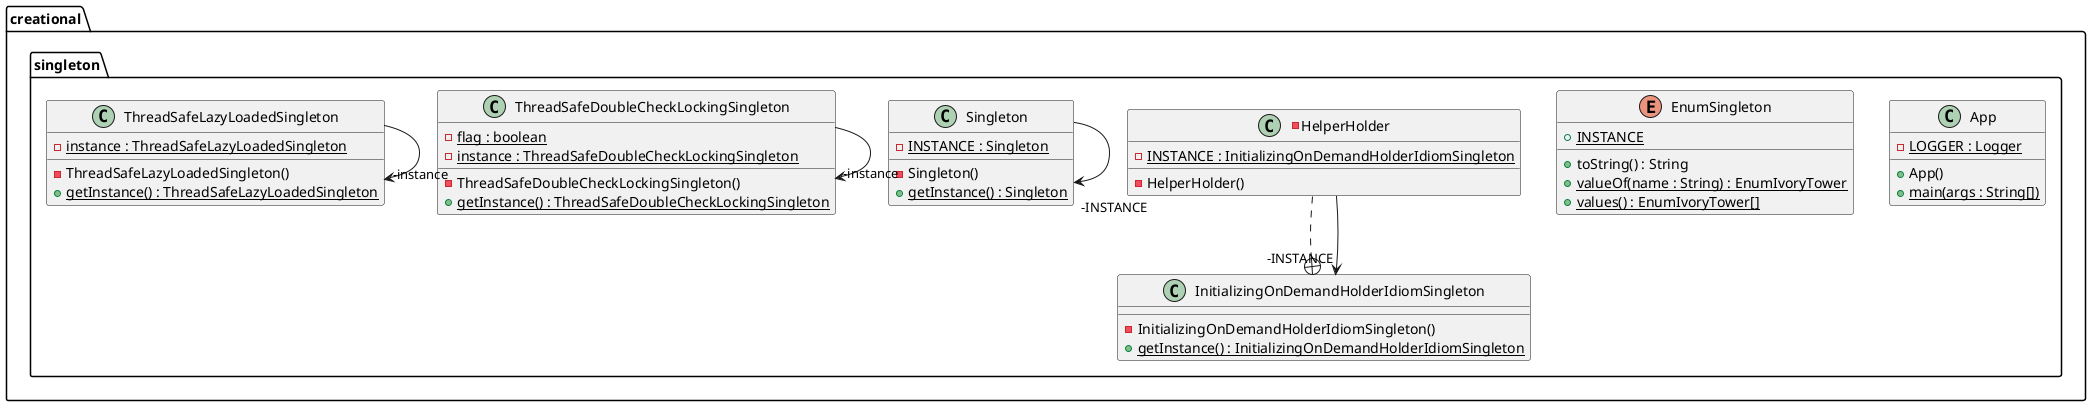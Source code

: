 @startuml
package creational.singleton {
  class App {
    - LOGGER : Logger {static}
    + App()
    + main(args : String[]) {static}
  }
  enum EnumSingleton {
    + INSTANCE {static}
    + toString() : String
    + valueOf(name : String) : EnumIvoryTower {static}
    + values() : EnumIvoryTower[] {static}
  }
  class InitializingOnDemandHolderIdiomSingleton {
    - InitializingOnDemandHolderIdiomSingleton()
    + getInstance() : InitializingOnDemandHolderIdiomSingleton {static}
  }
  -class HelperHolder {
    - INSTANCE : InitializingOnDemandHolderIdiomSingleton {static}
    - HelperHolder()
  }
  class Singleton {
    - INSTANCE : Singleton {static}
    - Singleton()
    + getInstance() : Singleton {static}
  }
  class ThreadSafeDoubleCheckLockingSingleton {
    - flag : boolean {static}
    - instance : ThreadSafeDoubleCheckLockingSingleton {static}
    - ThreadSafeDoubleCheckLockingSingleton()
    + getInstance() : ThreadSafeDoubleCheckLockingSingleton {static}
  }
  class ThreadSafeLazyLoadedSingleton {
    - instance : ThreadSafeLazyLoadedSingleton {static}
    - ThreadSafeLazyLoadedSingleton()
    + getInstance() : ThreadSafeLazyLoadedSingleton {static}
  }
}
Singleton -->  "-INSTANCE" Singleton
ThreadSafeDoubleCheckLockingSingleton -->  "-instance" ThreadSafeDoubleCheckLockingSingleton
ThreadSafeLazyLoadedSingleton -->  "-instance" ThreadSafeLazyLoadedSingleton
HelperHolder ..+ InitializingOnDemandHolderIdiomSingleton
HelperHolder -->  "-INSTANCE" InitializingOnDemandHolderIdiomSingleton
@enduml